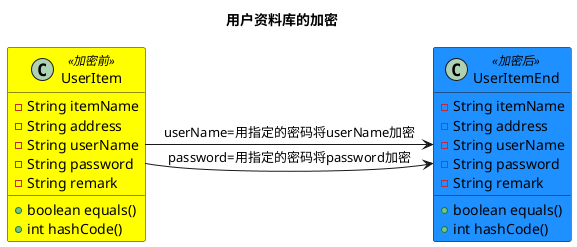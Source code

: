 @startuml
title 用户资料库的加密

class UserItem<<加密前>> #yellow{
    - String itemName
    - String address
    - String userName
    - String password
    - String remark
    +boolean equals()
    +int hashCode()
  }

  class UserItemEnd<<加密后>> #DodgerBlue{
      - String itemName
      - String address
      - String userName
      - String password
      - String remark
      +boolean equals()
      +int hashCode()
    }

UserItem->UserItemEnd:userName=用指定的密码将userName加密
UserItem->UserItemEnd:password=用指定的密码将password加密
@enduml